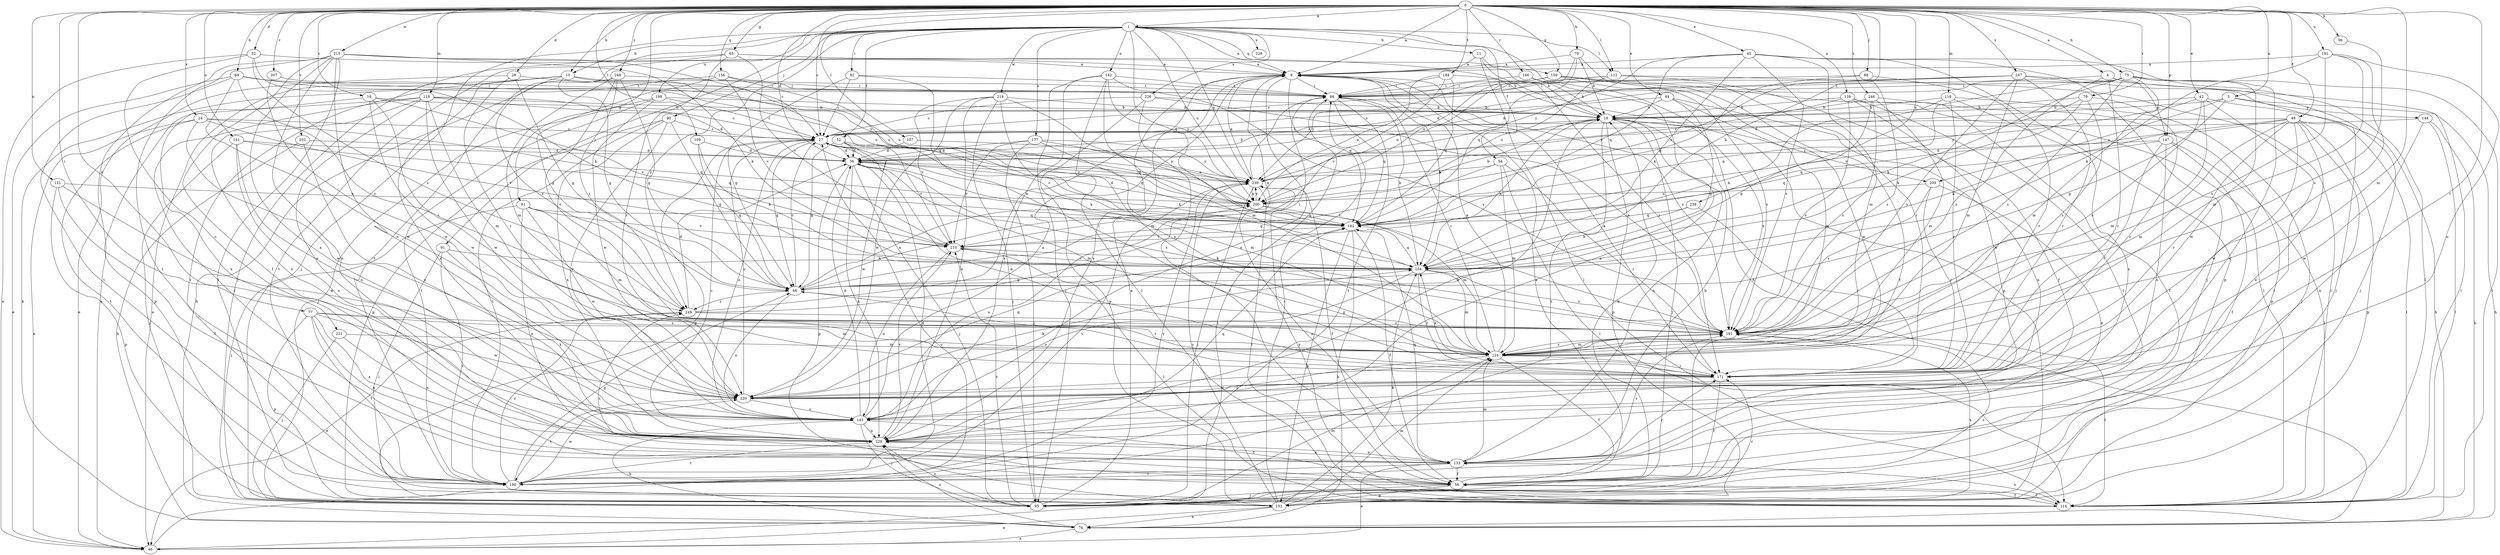 strict digraph  {
0;
1;
4;
5;
9;
10;
11;
18;
19;
24;
27;
28;
32;
36;
42;
44;
45;
46;
49;
52;
54;
56;
61;
65;
66;
69;
70;
75;
76;
77;
79;
82;
86;
88;
90;
91;
95;
96;
104;
107;
109;
112;
114;
116;
118;
124;
126;
131;
133;
141;
142;
143;
147;
148;
152;
156;
159;
162;
166;
171;
177;
181;
184;
190;
191;
198;
200;
202;
207;
209;
210;
215;
219;
220;
221;
226;
228;
229;
238;
239;
246;
247;
248;
249;
0 -> 1  [label=a];
0 -> 4  [label=a];
0 -> 5  [label=a];
0 -> 9  [label=a];
0 -> 10  [label=b];
0 -> 19  [label=c];
0 -> 24  [label=c];
0 -> 27  [label=c];
0 -> 28  [label=d];
0 -> 32  [label=d];
0 -> 36  [label=d];
0 -> 42  [label=e];
0 -> 44  [label=e];
0 -> 45  [label=e];
0 -> 49  [label=f];
0 -> 61  [label=g];
0 -> 65  [label=g];
0 -> 69  [label=h];
0 -> 70  [label=h];
0 -> 75  [label=h];
0 -> 77  [label=i];
0 -> 79  [label=i];
0 -> 88  [label=j];
0 -> 96  [label=k];
0 -> 104  [label=k];
0 -> 107  [label=l];
0 -> 109  [label=l];
0 -> 112  [label=l];
0 -> 116  [label=m];
0 -> 118  [label=m];
0 -> 124  [label=m];
0 -> 126  [label=n];
0 -> 131  [label=n];
0 -> 141  [label=o];
0 -> 147  [label=p];
0 -> 156  [label=q];
0 -> 159  [label=q];
0 -> 166  [label=r];
0 -> 171  [label=r];
0 -> 184  [label=t];
0 -> 191  [label=u];
0 -> 202  [label=v];
0 -> 207  [label=v];
0 -> 215  [label=w];
0 -> 221  [label=x];
0 -> 238  [label=y];
0 -> 246  [label=z];
0 -> 247  [label=z];
0 -> 248  [label=z];
1 -> 9  [label=a];
1 -> 10  [label=b];
1 -> 11  [label=b];
1 -> 52  [label=f];
1 -> 54  [label=f];
1 -> 76  [label=h];
1 -> 82  [label=i];
1 -> 90  [label=j];
1 -> 91  [label=j];
1 -> 95  [label=j];
1 -> 112  [label=l];
1 -> 142  [label=o];
1 -> 159  [label=q];
1 -> 162  [label=q];
1 -> 177  [label=s];
1 -> 190  [label=t];
1 -> 198  [label=u];
1 -> 200  [label=u];
1 -> 219  [label=w];
1 -> 226  [label=x];
1 -> 228  [label=x];
1 -> 239  [label=y];
1 -> 249  [label=z];
4 -> 86  [label=i];
4 -> 95  [label=j];
4 -> 147  [label=p];
4 -> 171  [label=r];
4 -> 181  [label=s];
5 -> 36  [label=d];
5 -> 66  [label=g];
5 -> 76  [label=h];
5 -> 148  [label=p];
5 -> 209  [label=v];
9 -> 86  [label=i];
9 -> 104  [label=k];
9 -> 143  [label=o];
9 -> 162  [label=q];
9 -> 181  [label=s];
9 -> 229  [label=x];
10 -> 46  [label=e];
10 -> 66  [label=g];
10 -> 86  [label=i];
10 -> 162  [label=q];
10 -> 190  [label=t];
10 -> 200  [label=u];
10 -> 229  [label=x];
10 -> 249  [label=z];
11 -> 9  [label=a];
11 -> 18  [label=b];
11 -> 114  [label=l];
11 -> 171  [label=r];
18 -> 27  [label=c];
18 -> 95  [label=j];
18 -> 104  [label=k];
18 -> 133  [label=n];
18 -> 152  [label=p];
18 -> 181  [label=s];
18 -> 190  [label=t];
18 -> 209  [label=v];
19 -> 18  [label=b];
19 -> 181  [label=s];
19 -> 210  [label=v];
19 -> 220  [label=w];
19 -> 229  [label=x];
24 -> 27  [label=c];
24 -> 46  [label=e];
24 -> 162  [label=q];
24 -> 190  [label=t];
24 -> 210  [label=v];
24 -> 220  [label=w];
27 -> 36  [label=d];
27 -> 66  [label=g];
27 -> 104  [label=k];
27 -> 143  [label=o];
27 -> 152  [label=p];
27 -> 162  [label=q];
27 -> 181  [label=s];
28 -> 46  [label=e];
28 -> 66  [label=g];
28 -> 86  [label=i];
28 -> 171  [label=r];
32 -> 9  [label=a];
32 -> 46  [label=e];
32 -> 104  [label=k];
32 -> 143  [label=o];
32 -> 249  [label=z];
36 -> 18  [label=b];
36 -> 95  [label=j];
36 -> 124  [label=m];
36 -> 152  [label=p];
36 -> 181  [label=s];
36 -> 229  [label=x];
36 -> 239  [label=y];
42 -> 18  [label=b];
42 -> 76  [label=h];
42 -> 124  [label=m];
42 -> 181  [label=s];
42 -> 190  [label=t];
42 -> 239  [label=y];
44 -> 18  [label=b];
44 -> 27  [label=c];
44 -> 66  [label=g];
44 -> 124  [label=m];
44 -> 133  [label=n];
45 -> 9  [label=a];
45 -> 95  [label=j];
45 -> 104  [label=k];
45 -> 114  [label=l];
45 -> 124  [label=m];
45 -> 152  [label=p];
45 -> 162  [label=q];
45 -> 181  [label=s];
45 -> 239  [label=y];
46 -> 27  [label=c];
46 -> 86  [label=i];
49 -> 27  [label=c];
49 -> 104  [label=k];
49 -> 114  [label=l];
49 -> 124  [label=m];
49 -> 133  [label=n];
49 -> 152  [label=p];
49 -> 162  [label=q];
49 -> 171  [label=r];
49 -> 220  [label=w];
49 -> 229  [label=x];
52 -> 36  [label=d];
52 -> 66  [label=g];
52 -> 104  [label=k];
52 -> 210  [label=v];
52 -> 220  [label=w];
54 -> 66  [label=g];
54 -> 114  [label=l];
54 -> 124  [label=m];
54 -> 171  [label=r];
54 -> 239  [label=y];
56 -> 9  [label=a];
56 -> 18  [label=b];
56 -> 95  [label=j];
56 -> 114  [label=l];
56 -> 152  [label=p];
56 -> 249  [label=z];
61 -> 95  [label=j];
61 -> 124  [label=m];
61 -> 133  [label=n];
61 -> 162  [label=q];
61 -> 210  [label=v];
61 -> 220  [label=w];
65 -> 9  [label=a];
65 -> 18  [label=b];
65 -> 95  [label=j];
65 -> 171  [label=r];
65 -> 190  [label=t];
65 -> 210  [label=v];
66 -> 9  [label=a];
66 -> 27  [label=c];
66 -> 143  [label=o];
66 -> 171  [label=r];
66 -> 200  [label=u];
66 -> 249  [label=z];
69 -> 46  [label=e];
69 -> 86  [label=i];
69 -> 190  [label=t];
69 -> 200  [label=u];
69 -> 220  [label=w];
69 -> 239  [label=y];
69 -> 249  [label=z];
70 -> 9  [label=a];
70 -> 18  [label=b];
70 -> 162  [label=q];
70 -> 171  [label=r];
70 -> 200  [label=u];
75 -> 36  [label=d];
75 -> 86  [label=i];
75 -> 104  [label=k];
75 -> 114  [label=l];
75 -> 124  [label=m];
75 -> 181  [label=s];
75 -> 210  [label=v];
75 -> 220  [label=w];
75 -> 229  [label=x];
76 -> 46  [label=e];
76 -> 229  [label=x];
77 -> 124  [label=m];
77 -> 133  [label=n];
77 -> 152  [label=p];
77 -> 181  [label=s];
77 -> 190  [label=t];
77 -> 220  [label=w];
77 -> 229  [label=x];
79 -> 18  [label=b];
79 -> 104  [label=k];
79 -> 162  [label=q];
79 -> 171  [label=r];
79 -> 181  [label=s];
82 -> 27  [label=c];
82 -> 66  [label=g];
82 -> 86  [label=i];
82 -> 171  [label=r];
86 -> 18  [label=b];
86 -> 104  [label=k];
86 -> 162  [label=q];
86 -> 190  [label=t];
88 -> 86  [label=i];
88 -> 162  [label=q];
88 -> 171  [label=r];
88 -> 181  [label=s];
90 -> 27  [label=c];
90 -> 66  [label=g];
90 -> 143  [label=o];
90 -> 152  [label=p];
90 -> 190  [label=t];
90 -> 229  [label=x];
91 -> 104  [label=k];
91 -> 114  [label=l];
91 -> 190  [label=t];
91 -> 229  [label=x];
95 -> 9  [label=a];
95 -> 124  [label=m];
95 -> 171  [label=r];
95 -> 181  [label=s];
95 -> 210  [label=v];
95 -> 229  [label=x];
96 -> 181  [label=s];
104 -> 66  [label=g];
104 -> 124  [label=m];
104 -> 143  [label=o];
104 -> 162  [label=q];
104 -> 171  [label=r];
104 -> 181  [label=s];
104 -> 210  [label=v];
107 -> 36  [label=d];
107 -> 239  [label=y];
109 -> 36  [label=d];
109 -> 66  [label=g];
109 -> 104  [label=k];
112 -> 27  [label=c];
112 -> 56  [label=f];
112 -> 86  [label=i];
112 -> 114  [label=l];
112 -> 200  [label=u];
114 -> 56  [label=f];
114 -> 133  [label=n];
114 -> 239  [label=y];
116 -> 18  [label=b];
116 -> 95  [label=j];
116 -> 104  [label=k];
116 -> 171  [label=r];
116 -> 229  [label=x];
118 -> 18  [label=b];
118 -> 27  [label=c];
118 -> 36  [label=d];
118 -> 56  [label=f];
118 -> 124  [label=m];
118 -> 143  [label=o];
118 -> 152  [label=p];
118 -> 220  [label=w];
118 -> 229  [label=x];
124 -> 9  [label=a];
124 -> 56  [label=f];
124 -> 86  [label=i];
124 -> 143  [label=o];
124 -> 171  [label=r];
124 -> 181  [label=s];
126 -> 18  [label=b];
126 -> 56  [label=f];
126 -> 181  [label=s];
126 -> 190  [label=t];
126 -> 220  [label=w];
126 -> 239  [label=y];
131 -> 56  [label=f];
131 -> 152  [label=p];
131 -> 200  [label=u];
131 -> 220  [label=w];
133 -> 18  [label=b];
133 -> 46  [label=e];
133 -> 56  [label=f];
133 -> 124  [label=m];
133 -> 162  [label=q];
133 -> 171  [label=r];
133 -> 181  [label=s];
133 -> 190  [label=t];
133 -> 229  [label=x];
141 -> 36  [label=d];
141 -> 95  [label=j];
141 -> 143  [label=o];
141 -> 162  [label=q];
141 -> 229  [label=x];
142 -> 86  [label=i];
142 -> 95  [label=j];
142 -> 114  [label=l];
142 -> 124  [label=m];
142 -> 181  [label=s];
142 -> 229  [label=x];
142 -> 239  [label=y];
143 -> 9  [label=a];
143 -> 36  [label=d];
143 -> 56  [label=f];
143 -> 76  [label=h];
143 -> 95  [label=j];
143 -> 200  [label=u];
143 -> 229  [label=x];
147 -> 36  [label=d];
147 -> 56  [label=f];
147 -> 114  [label=l];
147 -> 143  [label=o];
147 -> 162  [label=q];
147 -> 171  [label=r];
148 -> 27  [label=c];
148 -> 76  [label=h];
148 -> 114  [label=l];
148 -> 220  [label=w];
152 -> 46  [label=e];
152 -> 76  [label=h];
152 -> 86  [label=i];
152 -> 104  [label=k];
152 -> 124  [label=m];
152 -> 181  [label=s];
152 -> 239  [label=y];
156 -> 66  [label=g];
156 -> 76  [label=h];
156 -> 86  [label=i];
156 -> 200  [label=u];
156 -> 210  [label=v];
159 -> 56  [label=f];
159 -> 86  [label=i];
159 -> 114  [label=l];
159 -> 181  [label=s];
159 -> 200  [label=u];
159 -> 220  [label=w];
159 -> 239  [label=y];
162 -> 27  [label=c];
162 -> 56  [label=f];
162 -> 76  [label=h];
162 -> 152  [label=p];
162 -> 210  [label=v];
166 -> 18  [label=b];
166 -> 86  [label=i];
166 -> 229  [label=x];
171 -> 9  [label=a];
171 -> 36  [label=d];
171 -> 56  [label=f];
171 -> 104  [label=k];
171 -> 220  [label=w];
177 -> 36  [label=d];
177 -> 95  [label=j];
177 -> 124  [label=m];
177 -> 200  [label=u];
177 -> 210  [label=v];
177 -> 239  [label=y];
181 -> 66  [label=g];
181 -> 114  [label=l];
181 -> 124  [label=m];
184 -> 86  [label=i];
184 -> 152  [label=p];
184 -> 162  [label=q];
184 -> 200  [label=u];
184 -> 210  [label=v];
190 -> 36  [label=d];
190 -> 66  [label=g];
190 -> 220  [label=w];
190 -> 239  [label=y];
190 -> 249  [label=z];
191 -> 9  [label=a];
191 -> 104  [label=k];
191 -> 124  [label=m];
191 -> 143  [label=o];
191 -> 171  [label=r];
191 -> 181  [label=s];
198 -> 18  [label=b];
198 -> 27  [label=c];
198 -> 95  [label=j];
198 -> 190  [label=t];
198 -> 220  [label=w];
200 -> 18  [label=b];
200 -> 36  [label=d];
200 -> 124  [label=m];
200 -> 133  [label=n];
200 -> 162  [label=q];
200 -> 239  [label=y];
202 -> 36  [label=d];
202 -> 76  [label=h];
202 -> 143  [label=o];
207 -> 86  [label=i];
207 -> 220  [label=w];
209 -> 133  [label=n];
209 -> 171  [label=r];
209 -> 181  [label=s];
209 -> 200  [label=u];
210 -> 104  [label=k];
210 -> 114  [label=l];
210 -> 143  [label=o];
215 -> 9  [label=a];
215 -> 27  [label=c];
215 -> 46  [label=e];
215 -> 56  [label=f];
215 -> 104  [label=k];
215 -> 114  [label=l];
215 -> 133  [label=n];
215 -> 143  [label=o];
215 -> 190  [label=t];
215 -> 229  [label=x];
219 -> 18  [label=b];
219 -> 95  [label=j];
219 -> 124  [label=m];
219 -> 181  [label=s];
219 -> 210  [label=v];
219 -> 220  [label=w];
219 -> 229  [label=x];
220 -> 27  [label=c];
220 -> 104  [label=k];
220 -> 143  [label=o];
220 -> 162  [label=q];
220 -> 190  [label=t];
221 -> 95  [label=j];
221 -> 124  [label=m];
221 -> 229  [label=x];
226 -> 18  [label=b];
226 -> 27  [label=c];
226 -> 56  [label=f];
226 -> 152  [label=p];
226 -> 181  [label=s];
229 -> 18  [label=b];
229 -> 27  [label=c];
229 -> 133  [label=n];
229 -> 162  [label=q];
229 -> 190  [label=t];
229 -> 210  [label=v];
238 -> 104  [label=k];
238 -> 162  [label=q];
238 -> 171  [label=r];
239 -> 9  [label=a];
239 -> 36  [label=d];
239 -> 56  [label=f];
239 -> 86  [label=i];
239 -> 95  [label=j];
239 -> 114  [label=l];
239 -> 190  [label=t];
239 -> 200  [label=u];
246 -> 18  [label=b];
246 -> 66  [label=g];
246 -> 124  [label=m];
246 -> 152  [label=p];
246 -> 181  [label=s];
247 -> 36  [label=d];
247 -> 86  [label=i];
247 -> 95  [label=j];
247 -> 114  [label=l];
247 -> 124  [label=m];
247 -> 171  [label=r];
247 -> 181  [label=s];
247 -> 200  [label=u];
248 -> 66  [label=g];
248 -> 76  [label=h];
248 -> 86  [label=i];
248 -> 124  [label=m];
248 -> 181  [label=s];
248 -> 249  [label=z];
249 -> 9  [label=a];
249 -> 36  [label=d];
249 -> 46  [label=e];
249 -> 86  [label=i];
249 -> 181  [label=s];
}
